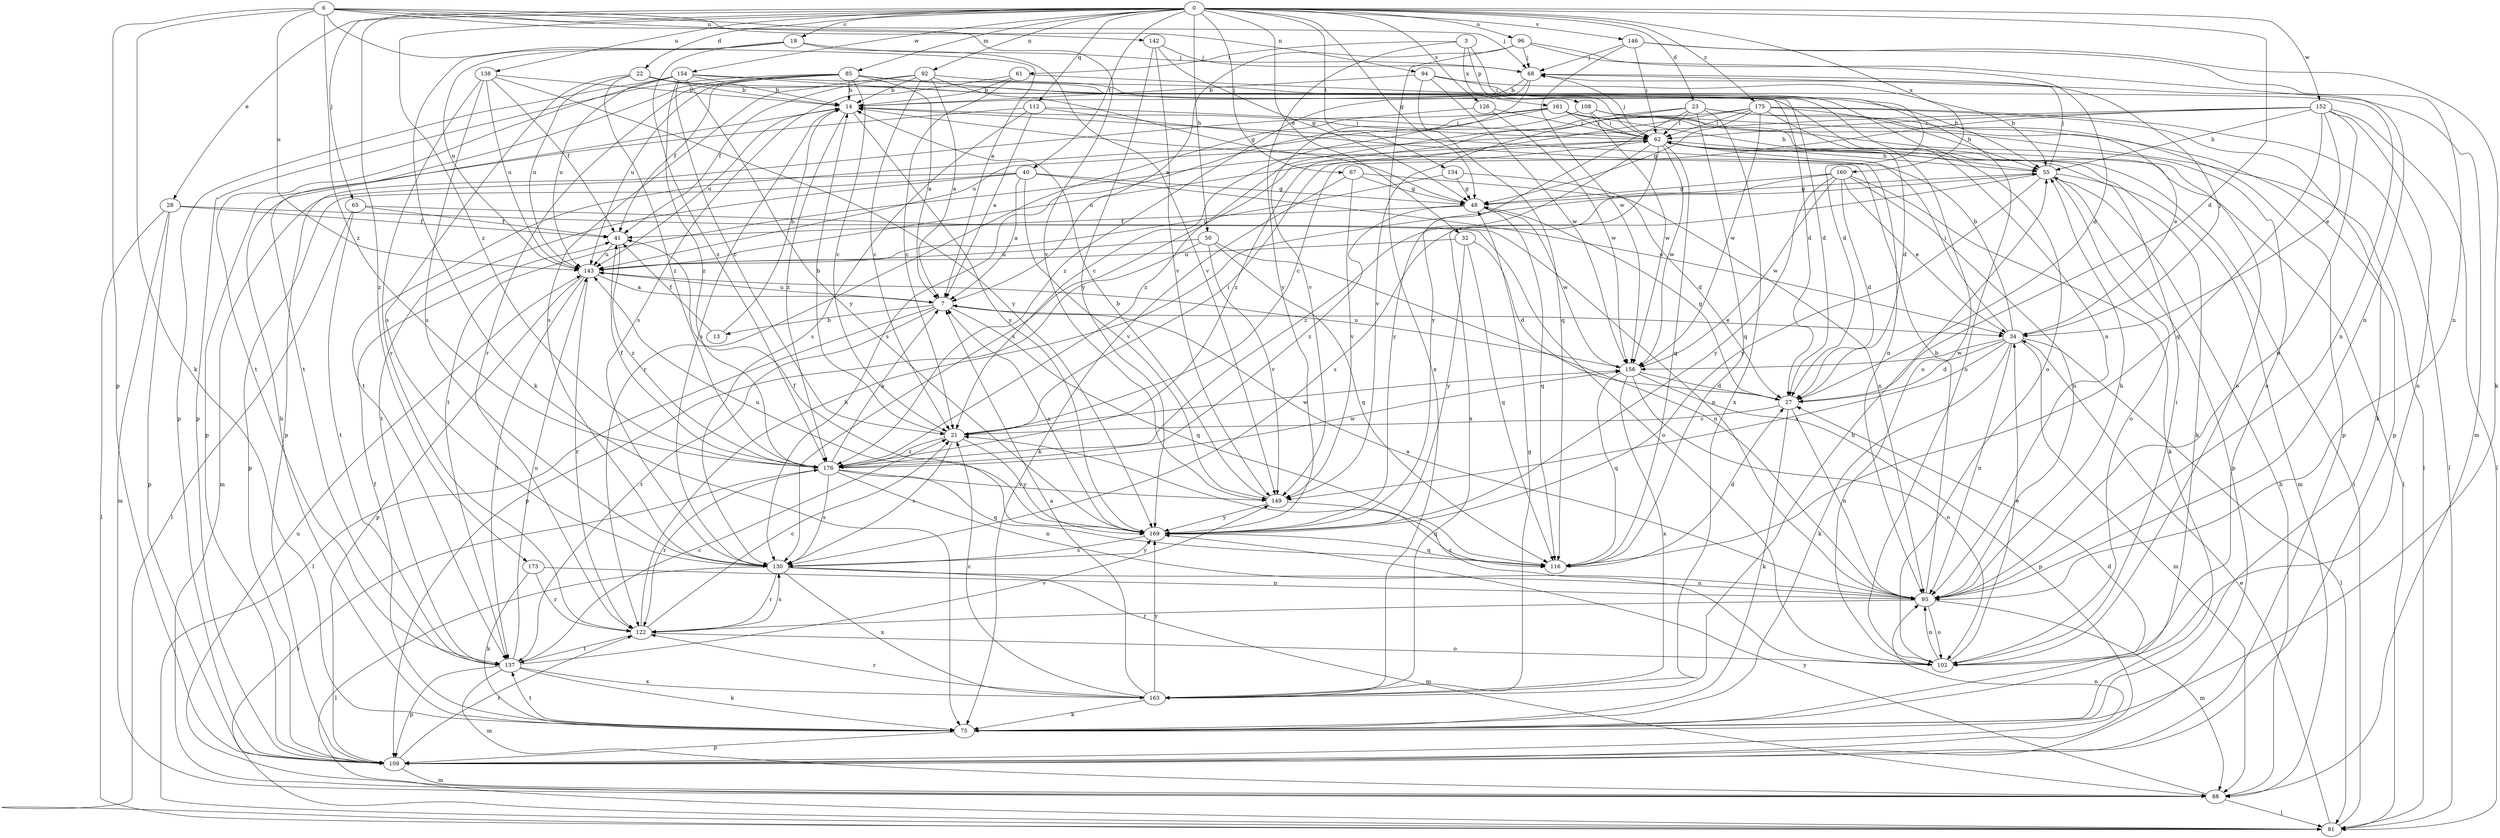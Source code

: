 strict digraph  {
0;
3;
6;
7;
13;
14;
18;
21;
22;
23;
27;
28;
32;
34;
40;
41;
48;
50;
55;
61;
62;
65;
67;
68;
75;
81;
85;
88;
92;
94;
95;
96;
102;
108;
109;
112;
116;
122;
126;
130;
134;
137;
138;
142;
143;
146;
149;
152;
154;
156;
160;
161;
163;
169;
173;
175;
176;
0 -> 18  [label=c];
0 -> 22  [label=d];
0 -> 23  [label=d];
0 -> 27  [label=d];
0 -> 28  [label=e];
0 -> 32  [label=e];
0 -> 40  [label=f];
0 -> 48  [label=g];
0 -> 50  [label=h];
0 -> 65  [label=j];
0 -> 67  [label=j];
0 -> 85  [label=m];
0 -> 92  [label=n];
0 -> 96  [label=o];
0 -> 112  [label=q];
0 -> 126  [label=s];
0 -> 134  [label=t];
0 -> 138  [label=u];
0 -> 146  [label=v];
0 -> 152  [label=w];
0 -> 154  [label=w];
0 -> 160  [label=x];
0 -> 173  [label=z];
0 -> 175  [label=z];
0 -> 176  [label=z];
3 -> 61  [label=i];
3 -> 62  [label=i];
3 -> 108  [label=p];
3 -> 161  [label=x];
3 -> 169  [label=y];
6 -> 7  [label=a];
6 -> 68  [label=j];
6 -> 75  [label=k];
6 -> 94  [label=n];
6 -> 109  [label=p];
6 -> 142  [label=u];
6 -> 143  [label=u];
6 -> 149  [label=v];
6 -> 176  [label=z];
7 -> 13  [label=b];
7 -> 34  [label=e];
7 -> 81  [label=l];
7 -> 116  [label=q];
7 -> 137  [label=t];
7 -> 143  [label=u];
13 -> 14  [label=b];
13 -> 41  [label=f];
14 -> 62  [label=i];
14 -> 130  [label=s];
14 -> 143  [label=u];
14 -> 169  [label=y];
14 -> 176  [label=z];
18 -> 68  [label=j];
18 -> 75  [label=k];
18 -> 143  [label=u];
18 -> 149  [label=v];
18 -> 176  [label=z];
21 -> 14  [label=b];
21 -> 62  [label=i];
21 -> 130  [label=s];
21 -> 156  [label=w];
21 -> 169  [label=y];
21 -> 176  [label=z];
22 -> 14  [label=b];
22 -> 95  [label=n];
22 -> 102  [label=o];
22 -> 130  [label=s];
22 -> 143  [label=u];
22 -> 176  [label=z];
23 -> 34  [label=e];
23 -> 62  [label=i];
23 -> 109  [label=p];
23 -> 116  [label=q];
23 -> 149  [label=v];
23 -> 163  [label=x];
23 -> 169  [label=y];
23 -> 176  [label=z];
27 -> 21  [label=c];
27 -> 48  [label=g];
27 -> 75  [label=k];
27 -> 95  [label=n];
28 -> 41  [label=f];
28 -> 81  [label=l];
28 -> 88  [label=m];
28 -> 102  [label=o];
28 -> 109  [label=p];
32 -> 27  [label=d];
32 -> 116  [label=q];
32 -> 143  [label=u];
32 -> 169  [label=y];
34 -> 14  [label=b];
34 -> 27  [label=d];
34 -> 62  [label=i];
34 -> 68  [label=j];
34 -> 75  [label=k];
34 -> 81  [label=l];
34 -> 88  [label=m];
34 -> 95  [label=n];
34 -> 149  [label=v];
34 -> 156  [label=w];
40 -> 7  [label=a];
40 -> 34  [label=e];
40 -> 48  [label=g];
40 -> 88  [label=m];
40 -> 109  [label=p];
40 -> 137  [label=t];
40 -> 149  [label=v];
41 -> 143  [label=u];
41 -> 176  [label=z];
48 -> 41  [label=f];
48 -> 116  [label=q];
48 -> 156  [label=w];
48 -> 176  [label=z];
50 -> 95  [label=n];
50 -> 109  [label=p];
50 -> 116  [label=q];
50 -> 143  [label=u];
50 -> 149  [label=v];
55 -> 48  [label=g];
55 -> 68  [label=j];
55 -> 88  [label=m];
55 -> 102  [label=o];
55 -> 109  [label=p];
55 -> 130  [label=s];
55 -> 169  [label=y];
61 -> 14  [label=b];
61 -> 21  [label=c];
61 -> 95  [label=n];
61 -> 130  [label=s];
62 -> 55  [label=h];
62 -> 68  [label=j];
62 -> 75  [label=k];
62 -> 81  [label=l];
62 -> 116  [label=q];
62 -> 137  [label=t];
62 -> 143  [label=u];
62 -> 156  [label=w];
62 -> 163  [label=x];
62 -> 169  [label=y];
65 -> 41  [label=f];
65 -> 81  [label=l];
65 -> 95  [label=n];
65 -> 137  [label=t];
67 -> 48  [label=g];
67 -> 75  [label=k];
67 -> 95  [label=n];
67 -> 149  [label=v];
68 -> 14  [label=b];
68 -> 88  [label=m];
68 -> 149  [label=v];
68 -> 176  [label=z];
75 -> 14  [label=b];
75 -> 27  [label=d];
75 -> 41  [label=f];
75 -> 109  [label=p];
75 -> 137  [label=t];
81 -> 34  [label=e];
81 -> 62  [label=i];
81 -> 176  [label=z];
85 -> 7  [label=a];
85 -> 14  [label=b];
85 -> 21  [label=c];
85 -> 27  [label=d];
85 -> 41  [label=f];
85 -> 102  [label=o];
85 -> 109  [label=p];
85 -> 122  [label=r];
85 -> 137  [label=t];
85 -> 143  [label=u];
88 -> 55  [label=h];
88 -> 81  [label=l];
88 -> 143  [label=u];
88 -> 169  [label=y];
92 -> 7  [label=a];
92 -> 14  [label=b];
92 -> 21  [label=c];
92 -> 41  [label=f];
92 -> 48  [label=g];
92 -> 102  [label=o];
92 -> 130  [label=s];
94 -> 14  [label=b];
94 -> 27  [label=d];
94 -> 55  [label=h];
94 -> 116  [label=q];
94 -> 156  [label=w];
95 -> 7  [label=a];
95 -> 14  [label=b];
95 -> 55  [label=h];
95 -> 88  [label=m];
95 -> 102  [label=o];
95 -> 122  [label=r];
96 -> 7  [label=a];
96 -> 27  [label=d];
96 -> 68  [label=j];
96 -> 95  [label=n];
96 -> 163  [label=x];
102 -> 21  [label=c];
102 -> 34  [label=e];
102 -> 62  [label=i];
102 -> 95  [label=n];
108 -> 62  [label=i];
108 -> 102  [label=o];
108 -> 109  [label=p];
108 -> 137  [label=t];
108 -> 156  [label=w];
109 -> 88  [label=m];
109 -> 95  [label=n];
109 -> 122  [label=r];
112 -> 7  [label=a];
112 -> 62  [label=i];
112 -> 95  [label=n];
112 -> 109  [label=p];
112 -> 130  [label=s];
116 -> 27  [label=d];
122 -> 21  [label=c];
122 -> 55  [label=h];
122 -> 102  [label=o];
122 -> 130  [label=s];
122 -> 137  [label=t];
126 -> 62  [label=i];
126 -> 122  [label=r];
126 -> 156  [label=w];
130 -> 81  [label=l];
130 -> 88  [label=m];
130 -> 95  [label=n];
130 -> 122  [label=r];
130 -> 163  [label=x];
130 -> 169  [label=y];
134 -> 27  [label=d];
134 -> 48  [label=g];
134 -> 143  [label=u];
137 -> 21  [label=c];
137 -> 75  [label=k];
137 -> 88  [label=m];
137 -> 109  [label=p];
137 -> 143  [label=u];
137 -> 149  [label=v];
137 -> 163  [label=x];
138 -> 14  [label=b];
138 -> 41  [label=f];
138 -> 122  [label=r];
138 -> 130  [label=s];
138 -> 143  [label=u];
138 -> 169  [label=y];
142 -> 48  [label=g];
142 -> 68  [label=j];
142 -> 149  [label=v];
142 -> 169  [label=y];
143 -> 7  [label=a];
143 -> 109  [label=p];
143 -> 122  [label=r];
143 -> 137  [label=t];
146 -> 62  [label=i];
146 -> 68  [label=j];
146 -> 75  [label=k];
146 -> 95  [label=n];
146 -> 156  [label=w];
149 -> 14  [label=b];
149 -> 116  [label=q];
149 -> 169  [label=y];
152 -> 21  [label=c];
152 -> 34  [label=e];
152 -> 55  [label=h];
152 -> 62  [label=i];
152 -> 81  [label=l];
152 -> 95  [label=n];
152 -> 102  [label=o];
152 -> 116  [label=q];
152 -> 143  [label=u];
154 -> 14  [label=b];
154 -> 21  [label=c];
154 -> 27  [label=d];
154 -> 55  [label=h];
154 -> 109  [label=p];
154 -> 137  [label=t];
154 -> 143  [label=u];
154 -> 169  [label=y];
154 -> 176  [label=z];
156 -> 27  [label=d];
156 -> 102  [label=o];
156 -> 109  [label=p];
156 -> 116  [label=q];
156 -> 143  [label=u];
156 -> 163  [label=x];
160 -> 27  [label=d];
160 -> 34  [label=e];
160 -> 48  [label=g];
160 -> 75  [label=k];
160 -> 95  [label=n];
160 -> 156  [label=w];
160 -> 169  [label=y];
160 -> 176  [label=z];
161 -> 21  [label=c];
161 -> 55  [label=h];
161 -> 62  [label=i];
161 -> 81  [label=l];
161 -> 102  [label=o];
161 -> 109  [label=p];
161 -> 130  [label=s];
163 -> 7  [label=a];
163 -> 21  [label=c];
163 -> 48  [label=g];
163 -> 55  [label=h];
163 -> 75  [label=k];
163 -> 122  [label=r];
163 -> 169  [label=y];
169 -> 7  [label=a];
169 -> 41  [label=f];
169 -> 116  [label=q];
169 -> 130  [label=s];
169 -> 143  [label=u];
173 -> 75  [label=k];
173 -> 95  [label=n];
173 -> 122  [label=r];
175 -> 27  [label=d];
175 -> 48  [label=g];
175 -> 55  [label=h];
175 -> 62  [label=i];
175 -> 75  [label=k];
175 -> 81  [label=l];
175 -> 130  [label=s];
175 -> 156  [label=w];
175 -> 176  [label=z];
176 -> 7  [label=a];
176 -> 41  [label=f];
176 -> 95  [label=n];
176 -> 116  [label=q];
176 -> 122  [label=r];
176 -> 130  [label=s];
176 -> 149  [label=v];
176 -> 156  [label=w];
}
